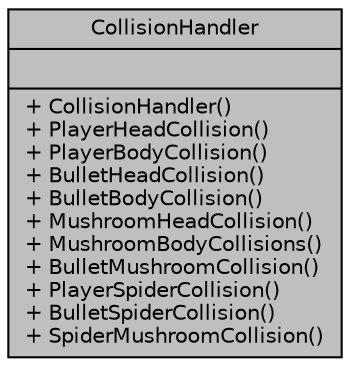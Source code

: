 digraph "CollisionHandler"
{
  edge [fontname="Helvetica",fontsize="10",labelfontname="Helvetica",labelfontsize="10"];
  node [fontname="Helvetica",fontsize="10",shape=record];
  Node1 [label="{CollisionHandler\n||+ CollisionHandler()\l+ PlayerHeadCollision()\l+ PlayerBodyCollision()\l+ BulletHeadCollision()\l+ BulletBodyCollision()\l+ MushroomHeadCollision()\l+ MushroomBodyCollisions()\l+ BulletMushroomCollision()\l+ PlayerSpiderCollision()\l+ BulletSpiderCollision()\l+ SpiderMushroomCollision()\l}",height=0.2,width=0.4,color="black", fillcolor="grey75", style="filled", fontcolor="black"];
}
